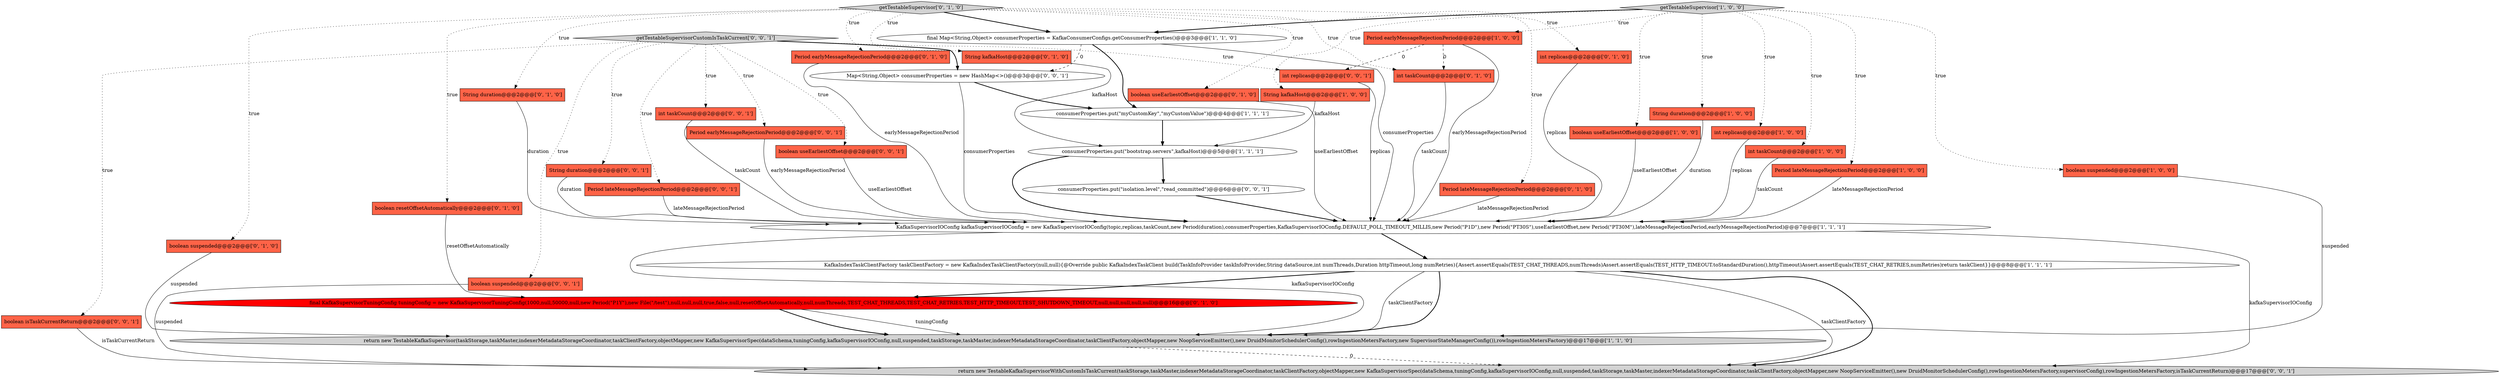 digraph {
7 [style = filled, label = "KafkaSupervisorIOConfig kafkaSupervisorIOConfig = new KafkaSupervisorIOConfig(topic,replicas,taskCount,new Period(duration),consumerProperties,KafkaSupervisorIOConfig.DEFAULT_POLL_TIMEOUT_MILLIS,new Period(\"P1D\"),new Period(\"PT30S\"),useEarliestOffset,new Period(\"PT30M\"),lateMessageRejectionPeriod,earlyMessageRejectionPeriod)@@@7@@@['1', '1', '1']", fillcolor = white, shape = ellipse image = "AAA0AAABBB1BBB"];
19 [style = filled, label = "Period earlyMessageRejectionPeriod@@@2@@@['0', '1', '0']", fillcolor = tomato, shape = box image = "AAA0AAABBB2BBB"];
15 [style = filled, label = "final KafkaSupervisorTuningConfig tuningConfig = new KafkaSupervisorTuningConfig(1000,null,50000,null,new Period(\"P1Y\"),new File(\"/test\"),null,null,null,true,false,null,resetOffsetAutomatically,null,numThreads,TEST_CHAT_THREADS,TEST_CHAT_RETRIES,TEST_HTTP_TIMEOUT,TEST_SHUTDOWN_TIMEOUT,null,null,null,null,null)@@@16@@@['0', '1', '0']", fillcolor = red, shape = ellipse image = "AAA1AAABBB2BBB"];
10 [style = filled, label = "consumerProperties.put(\"bootstrap.servers\",kafkaHost)@@@5@@@['1', '1', '1']", fillcolor = white, shape = ellipse image = "AAA0AAABBB1BBB"];
37 [style = filled, label = "int replicas@@@2@@@['0', '0', '1']", fillcolor = tomato, shape = box image = "AAA0AAABBB3BBB"];
2 [style = filled, label = "String kafkaHost@@@2@@@['1', '0', '0']", fillcolor = tomato, shape = box image = "AAA0AAABBB1BBB"];
36 [style = filled, label = "int taskCount@@@2@@@['0', '0', '1']", fillcolor = tomato, shape = box image = "AAA0AAABBB3BBB"];
31 [style = filled, label = "Map<String,Object> consumerProperties = new HashMap<>()@@@3@@@['0', '0', '1']", fillcolor = white, shape = ellipse image = "AAA0AAABBB3BBB"];
13 [style = filled, label = "KafkaIndexTaskClientFactory taskClientFactory = new KafkaIndexTaskClientFactory(null,null){@Override public KafkaIndexTaskClient build(TaskInfoProvider taskInfoProvider,String dataSource,int numThreads,Duration httpTimeout,long numRetries){Assert.assertEquals(TEST_CHAT_THREADS,numThreads)Assert.assertEquals(TEST_HTTP_TIMEOUT.toStandardDuration(),httpTimeout)Assert.assertEquals(TEST_CHAT_RETRIES,numRetries)return taskClient}}@@@8@@@['1', '1', '1']", fillcolor = white, shape = ellipse image = "AAA0AAABBB1BBB"];
17 [style = filled, label = "boolean useEarliestOffset@@@2@@@['0', '1', '0']", fillcolor = tomato, shape = box image = "AAA0AAABBB2BBB"];
1 [style = filled, label = "boolean useEarliestOffset@@@2@@@['1', '0', '0']", fillcolor = tomato, shape = box image = "AAA0AAABBB1BBB"];
9 [style = filled, label = "boolean suspended@@@2@@@['1', '0', '0']", fillcolor = tomato, shape = box image = "AAA0AAABBB1BBB"];
0 [style = filled, label = "return new TestableKafkaSupervisor(taskStorage,taskMaster,indexerMetadataStorageCoordinator,taskClientFactory,objectMapper,new KafkaSupervisorSpec(dataSchema,tuningConfig,kafkaSupervisorIOConfig,null,suspended,taskStorage,taskMaster,indexerMetadataStorageCoordinator,taskClientFactory,objectMapper,new NoopServiceEmitter(),new DruidMonitorSchedulerConfig(),rowIngestionMetersFactory,new SupervisorStateManagerConfig()),rowIngestionMetersFactory)@@@17@@@['1', '1', '0']", fillcolor = lightgray, shape = ellipse image = "AAA0AAABBB1BBB"];
27 [style = filled, label = "boolean suspended@@@2@@@['0', '0', '1']", fillcolor = tomato, shape = box image = "AAA0AAABBB3BBB"];
28 [style = filled, label = "Period earlyMessageRejectionPeriod@@@2@@@['0', '0', '1']", fillcolor = tomato, shape = box image = "AAA0AAABBB3BBB"];
3 [style = filled, label = "getTestableSupervisor['1', '0', '0']", fillcolor = lightgray, shape = diamond image = "AAA0AAABBB1BBB"];
5 [style = filled, label = "String duration@@@2@@@['1', '0', '0']", fillcolor = tomato, shape = box image = "AAA0AAABBB1BBB"];
33 [style = filled, label = "consumerProperties.put(\"isolation.level\",\"read_committed\")@@@6@@@['0', '0', '1']", fillcolor = white, shape = ellipse image = "AAA0AAABBB3BBB"];
35 [style = filled, label = "getTestableSupervisorCustomIsTaskCurrent['0', '0', '1']", fillcolor = lightgray, shape = diamond image = "AAA0AAABBB3BBB"];
20 [style = filled, label = "String kafkaHost@@@2@@@['0', '1', '0']", fillcolor = tomato, shape = box image = "AAA0AAABBB2BBB"];
8 [style = filled, label = "consumerProperties.put(\"myCustomKey\",\"myCustomValue\")@@@4@@@['1', '1', '1']", fillcolor = white, shape = ellipse image = "AAA0AAABBB1BBB"];
34 [style = filled, label = "boolean isTaskCurrentReturn@@@2@@@['0', '0', '1']", fillcolor = tomato, shape = box image = "AAA0AAABBB3BBB"];
25 [style = filled, label = "int taskCount@@@2@@@['0', '1', '0']", fillcolor = tomato, shape = box image = "AAA1AAABBB2BBB"];
30 [style = filled, label = "boolean useEarliestOffset@@@2@@@['0', '0', '1']", fillcolor = tomato, shape = box image = "AAA0AAABBB3BBB"];
23 [style = filled, label = "getTestableSupervisor['0', '1', '0']", fillcolor = lightgray, shape = diamond image = "AAA0AAABBB2BBB"];
18 [style = filled, label = "boolean resetOffsetAutomatically@@@2@@@['0', '1', '0']", fillcolor = tomato, shape = box image = "AAA0AAABBB2BBB"];
32 [style = filled, label = "String duration@@@2@@@['0', '0', '1']", fillcolor = tomato, shape = box image = "AAA0AAABBB3BBB"];
22 [style = filled, label = "Period lateMessageRejectionPeriod@@@2@@@['0', '1', '0']", fillcolor = tomato, shape = box image = "AAA0AAABBB2BBB"];
14 [style = filled, label = "final Map<String,Object> consumerProperties = KafkaConsumerConfigs.getConsumerProperties()@@@3@@@['1', '1', '0']", fillcolor = white, shape = ellipse image = "AAA0AAABBB1BBB"];
11 [style = filled, label = "int replicas@@@2@@@['1', '0', '0']", fillcolor = tomato, shape = box image = "AAA0AAABBB1BBB"];
4 [style = filled, label = "int taskCount@@@2@@@['1', '0', '0']", fillcolor = tomato, shape = box image = "AAA0AAABBB1BBB"];
12 [style = filled, label = "Period earlyMessageRejectionPeriod@@@2@@@['1', '0', '0']", fillcolor = tomato, shape = box image = "AAA1AAABBB1BBB"];
26 [style = filled, label = "return new TestableKafkaSupervisorWithCustomIsTaskCurrent(taskStorage,taskMaster,indexerMetadataStorageCoordinator,taskClientFactory,objectMapper,new KafkaSupervisorSpec(dataSchema,tuningConfig,kafkaSupervisorIOConfig,null,suspended,taskStorage,taskMaster,indexerMetadataStorageCoordinator,taskClientFactory,objectMapper,new NoopServiceEmitter(),new DruidMonitorSchedulerConfig(),rowIngestionMetersFactory,supervisorConfig),rowIngestionMetersFactory,isTaskCurrentReturn)@@@17@@@['0', '0', '1']", fillcolor = lightgray, shape = ellipse image = "AAA0AAABBB3BBB"];
21 [style = filled, label = "int replicas@@@2@@@['0', '1', '0']", fillcolor = tomato, shape = box image = "AAA0AAABBB2BBB"];
6 [style = filled, label = "Period lateMessageRejectionPeriod@@@2@@@['1', '0', '0']", fillcolor = tomato, shape = box image = "AAA0AAABBB1BBB"];
29 [style = filled, label = "Period lateMessageRejectionPeriod@@@2@@@['0', '0', '1']", fillcolor = tomato, shape = box image = "AAA0AAABBB3BBB"];
16 [style = filled, label = "boolean suspended@@@2@@@['0', '1', '0']", fillcolor = tomato, shape = box image = "AAA0AAABBB2BBB"];
24 [style = filled, label = "String duration@@@2@@@['0', '1', '0']", fillcolor = tomato, shape = box image = "AAA0AAABBB2BBB"];
7->13 [style = bold, label=""];
33->7 [style = bold, label=""];
3->11 [style = dotted, label="true"];
12->7 [style = solid, label="earlyMessageRejectionPeriod"];
29->7 [style = solid, label="lateMessageRejectionPeriod"];
15->0 [style = solid, label="tuningConfig"];
8->10 [style = bold, label=""];
35->31 [style = bold, label=""];
5->7 [style = solid, label="duration"];
23->16 [style = dotted, label="true"];
35->29 [style = dotted, label="true"];
14->31 [style = dashed, label="0"];
21->7 [style = solid, label="replicas"];
12->37 [style = dashed, label="0"];
4->7 [style = solid, label="taskCount"];
18->15 [style = solid, label="resetOffsetAutomatically"];
36->7 [style = solid, label="taskCount"];
37->7 [style = solid, label="replicas"];
32->7 [style = solid, label="duration"];
16->0 [style = solid, label="suspended"];
1->7 [style = solid, label="useEarliestOffset"];
23->22 [style = dotted, label="true"];
35->36 [style = dotted, label="true"];
3->14 [style = bold, label=""];
23->21 [style = dotted, label="true"];
13->0 [style = solid, label="taskClientFactory"];
7->0 [style = solid, label="kafkaSupervisorIOConfig"];
31->7 [style = solid, label="consumerProperties"];
3->4 [style = dotted, label="true"];
2->10 [style = solid, label="kafkaHost"];
13->26 [style = solid, label="taskClientFactory"];
0->26 [style = dashed, label="0"];
27->26 [style = solid, label="suspended"];
3->9 [style = dotted, label="true"];
23->19 [style = dotted, label="true"];
3->6 [style = dotted, label="true"];
20->10 [style = solid, label="kafkaHost"];
10->7 [style = bold, label=""];
7->26 [style = solid, label="kafkaSupervisorIOConfig"];
35->30 [style = dotted, label="true"];
35->32 [style = dotted, label="true"];
14->7 [style = solid, label="consumerProperties"];
23->14 [style = bold, label=""];
19->7 [style = solid, label="earlyMessageRejectionPeriod"];
23->20 [style = dotted, label="true"];
11->7 [style = solid, label="replicas"];
35->27 [style = dotted, label="true"];
3->5 [style = dotted, label="true"];
12->25 [style = dashed, label="0"];
23->18 [style = dotted, label="true"];
9->0 [style = solid, label="suspended"];
13->26 [style = bold, label=""];
3->12 [style = dotted, label="true"];
17->7 [style = solid, label="useEarliestOffset"];
15->0 [style = bold, label=""];
6->7 [style = solid, label="lateMessageRejectionPeriod"];
30->7 [style = solid, label="useEarliestOffset"];
28->7 [style = solid, label="earlyMessageRejectionPeriod"];
35->34 [style = dotted, label="true"];
35->28 [style = dotted, label="true"];
14->8 [style = bold, label=""];
10->33 [style = bold, label=""];
25->7 [style = solid, label="taskCount"];
13->15 [style = bold, label=""];
35->37 [style = dotted, label="true"];
22->7 [style = solid, label="lateMessageRejectionPeriod"];
23->17 [style = dotted, label="true"];
31->8 [style = bold, label=""];
34->26 [style = solid, label="isTaskCurrentReturn"];
3->1 [style = dotted, label="true"];
23->25 [style = dotted, label="true"];
23->24 [style = dotted, label="true"];
3->2 [style = dotted, label="true"];
13->0 [style = bold, label=""];
24->7 [style = solid, label="duration"];
}
